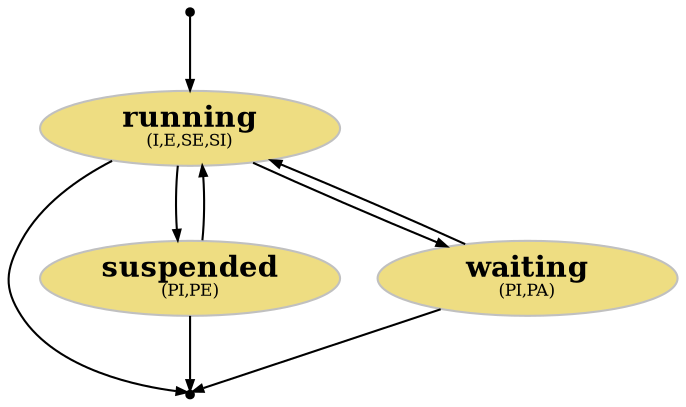 // dot intention-states.gv -Tpdf -o intention-states.pdf

digraph intention_states {
   compound=true;

   ENTRY[shape=point,color=black,label=""];
   EXIT[shape=point,color=black,label=""];

     node [shape=oval,style=filled,color=gray, fillcolor="lightgoldenrod", fixedsize=shape,width=2];
     R [label=<<b>running</b><br/><font point-size="8">(I,E,SE,SI)</font>>];
     S [label=<<b>suspended</b><br/><font point-size="8">(PI,PE)</font>>];
  	 P [label=<<b>waiting</b><br/><font point-size="8">(PI,PA)</font>>];

     R->S[arrowsize=0.5];
     S->R[arrowsize=0.5];

     R->P[arrowsize=0.5]; //[label=<<i>^resumed</i>>,fontsize="8",arrowsize=0.5];
     P->R[arrowsize=0.5];


	 ENTRY->R[arrowsize=0.5];
   {R,S,P} -> EXIT [arrowsize=0.5];

}

